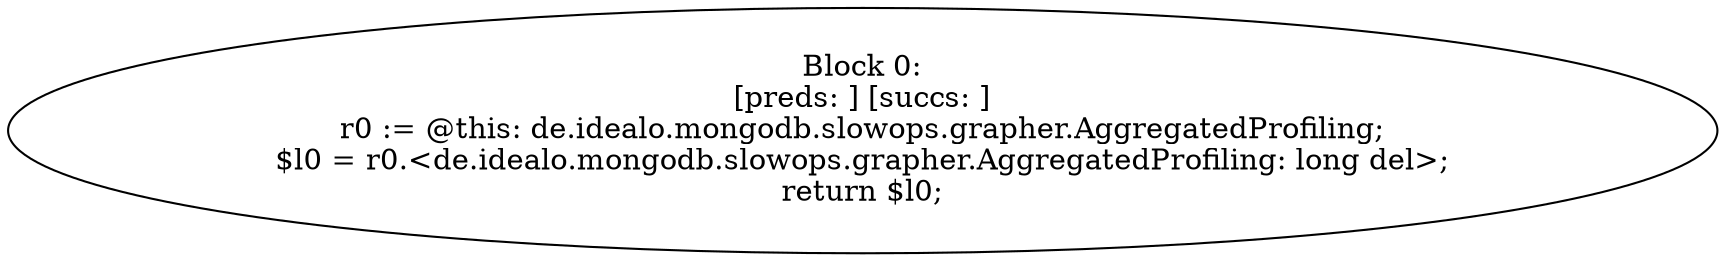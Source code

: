 digraph "unitGraph" {
    "Block 0:
[preds: ] [succs: ]
r0 := @this: de.idealo.mongodb.slowops.grapher.AggregatedProfiling;
$l0 = r0.<de.idealo.mongodb.slowops.grapher.AggregatedProfiling: long del>;
return $l0;
"
}
